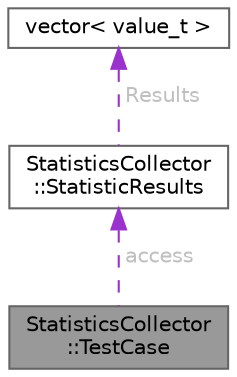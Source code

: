 digraph "StatisticsCollector::TestCase"
{
 // LATEX_PDF_SIZE
  bgcolor="transparent";
  edge [fontname=Helvetica,fontsize=10,labelfontname=Helvetica,labelfontsize=10];
  node [fontname=Helvetica,fontsize=10,shape=box,height=0.2,width=0.4];
  Node1 [id="Node000001",label="StatisticsCollector\l::TestCase",height=0.2,width=0.4,color="gray40", fillcolor="grey60", style="filled", fontcolor="black",tooltip=" "];
  Node2 -> Node1 [id="edge1_Node000001_Node000002",dir="back",color="darkorchid3",style="dashed",tooltip=" ",label=" access",fontcolor="grey" ];
  Node2 [id="Node000002",label="StatisticsCollector\l::StatisticResults",height=0.2,width=0.4,color="gray40", fillcolor="white", style="filled",URL="$struct_statistics_collector_1_1_statistic_results.html",tooltip=" "];
  Node3 -> Node2 [id="edge2_Node000002_Node000003",dir="back",color="darkorchid3",style="dashed",tooltip=" ",label=" Results",fontcolor="grey" ];
  Node3 [id="Node000003",label="vector\< value_t \>",height=0.2,width=0.4,color="gray40", fillcolor="white", style="filled",URL="$structvector.html",tooltip=" "];
}
